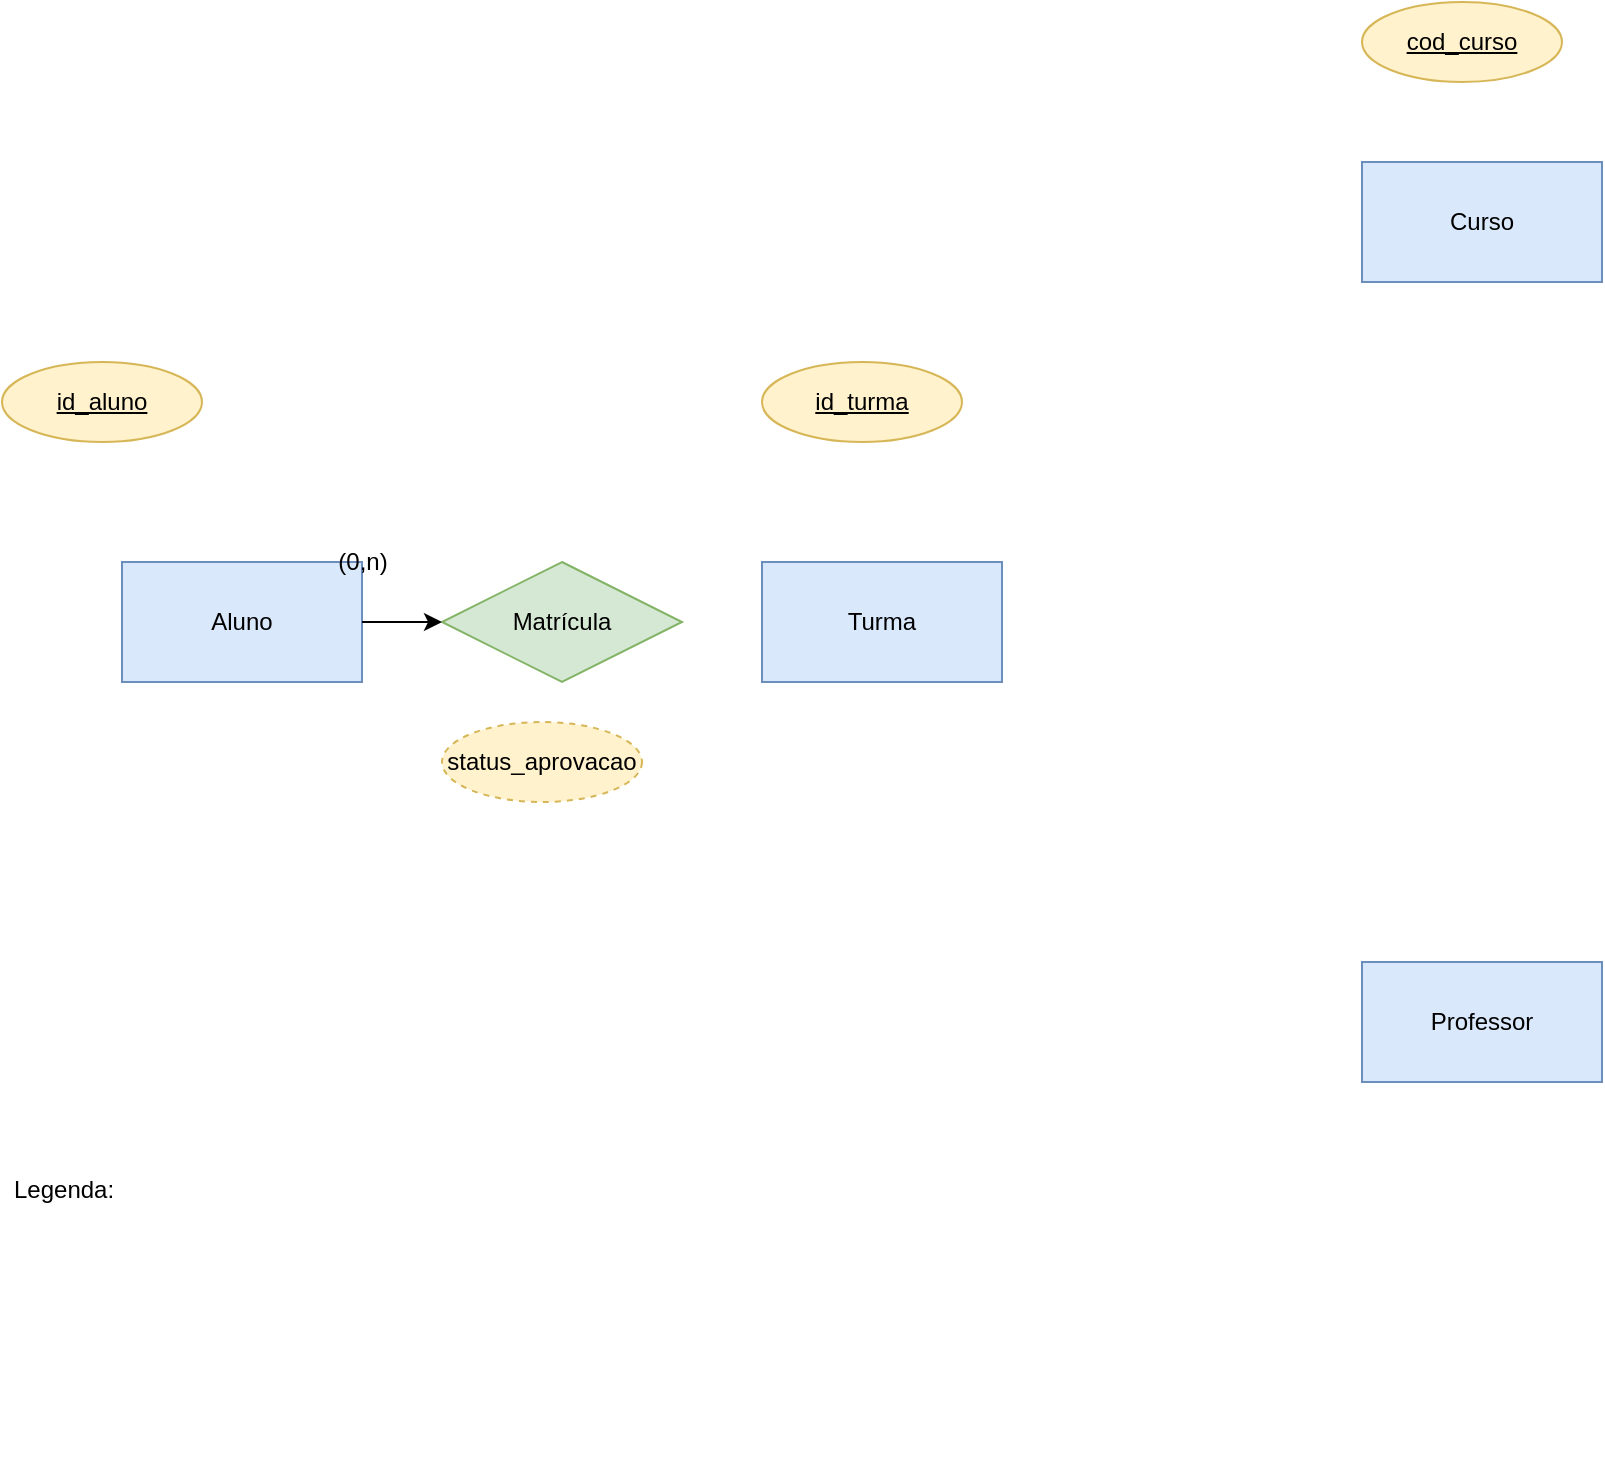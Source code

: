 <mxfile version="21.0.0" type="device">
  <diagram name="Modelo Conceitual - Escola Técnica">
    <mxGraphModel dx="1642" dy="878" grid="1" gridSize="10" guides="1" tooltips="1" connect="1" arrows="1" fold="1" page="1" pageScale="1" pageWidth="1169" pageHeight="827">
      <root>
        <mxCell id="0" />
        <mxCell id="1" parent="0" />
        
        <!-- Entidades Principais -->
        <mxCell id="Aluno" value="Aluno" style="rounded=0;whiteSpace=wrap;html=1;fillColor=#dae8fc;strokeColor=#6c8ebf;" vertex="1" parent="1">
          <mxGeometry x="80" y="300" width="120" height="60" as="geometry"/>
        </mxCell>

        <mxCell id="Curso" value="Curso" style="rounded=0;whiteSpace=wrap;html=1;fillColor=#dae8fc;strokeColor=#6c8ebf;" vertex="1" parent="1">
          <mxGeometry x="700" y="100" width="120" height="60" as="geometry"/>
        </mxCell>

        <mxCell id="Turma" value="Turma" style="rounded=0;whiteSpace=wrap;html=1;fillColor=#dae8fc;strokeColor=#6c8ebf;" vertex="1" parent="1">
          <mxGeometry x="400" y="300" width="120" height="60" as="geometry"/>
        </mxCell>

        <mxCell id="Professor" value="Professor" style="rounded=0;whiteSpace=wrap;html=1;fillColor=#dae8fc;strokeColor=#6c8ebf;" vertex="1" parent="1">
          <mxGeometry x="700" y="500" width="120" height="60" as="geometry"/>
        </mxCell>

        <!-- Atributos do Aluno -->
        <mxCell id="A1" value="id_aluno" style="ellipse;whiteSpace=wrap;html=1;fillColor=#fff2cc;strokeColor=#d6b656;fontStyle=4" vertex="1" parent="1">
          <mxGeometry x="20" y="200" width="100" height="40" as="geometry"/>
        </mxCell>
        <!-- ... Outros atributos do Aluno ... -->

        <!-- Atributos do Curso -->
        <mxCell id="C1" value="cod_curso" style="ellipse;whiteSpace=wrap;html=1;fillColor=#fff2cc;strokeColor=#d6b656;fontStyle=4" vertex="1" parent="1">
          <mxGeometry x="700" y="20" width="100" height="40" as="geometry"/>
        </mxCell>
        <!-- ... Outros atributos do Curso ... -->

        <!-- Atributos da Turma -->
        <mxCell id="T1" value="id_turma" style="ellipse;whiteSpace=wrap;html=1;fillColor=#fff2cc;strokeColor=#d6b656;fontStyle=4" vertex="1" parent="1">
          <mxGeometry x="400" y="200" width="100" height="40" as="geometry"/>
        </mxCell>

        <!-- Relacionamentos -->
        <mxCell id="Matricula" value="Matrícula" style="rhombus;whiteSpace=wrap;html=1;fillColor=#d5e8d4;strokeColor=#82b366;" vertex="1" parent="1">
          <mxGeometry x="240" y="300" width="120" height="60" as="geometry"/>
        </mxCell>

        <!-- Atributos do Relacionamento Matrícula -->
        <mxCell id="M1" value="status_aprovacao" style="ellipse;whiteSpace=wrap;html=1;fillColor=#fff2cc;strokeColor=#d6b656;dashed=1" vertex="1" parent="1">
          <mxGeometry x="240" y="380" width="100" height="40" as="geometry"/>
        </mxCell>

        <!-- Conexões e Cardinalidades -->
        <mxCell id="e1" style="edgeStyle=none;curved=1;rounded=0;html=1;exitX=1;exitY=0.5;exitDx=0;exitDy=0;entryX=0;entryY=0.5;entryDx=0;entryDy=0;" edge="1" parent="1" source="Aluno" target="Matricula">
          <mxGeometry relative="1" as="geometry">
            <mxPoint x="200" y="300" as="sourcePoint"/>
            <Array as="points"/>
          </mxGeometry>
        </mxCell>
        <mxCell id="c1" value="(0,n)" style="text;html=1;strokeColor=none;fillColor=none;align=center;verticalAlign=middle;" vertex="1" parent="1">
          <mxGeometry x="180" y="290" width="40" height="20" as="geometry"/>
        </mxCell>

        <!-- ... Demais conexões e atributos ... -->

        <!-- Legenda de Formas -->
        <mxCell id="Legenda" value="Legenda:" style="text;html=1;strokeColor=none;fillColor=none;align=left;verticalAlign=top;spacingLeft=4;" vertex="1" parent="1">
          <mxGeometry x="20" y="600" width="160" height="160" as="geometry"/>
        </mxCell>
      </root>
    </mxGraphModel>
  </diagram>
</mxfile>
